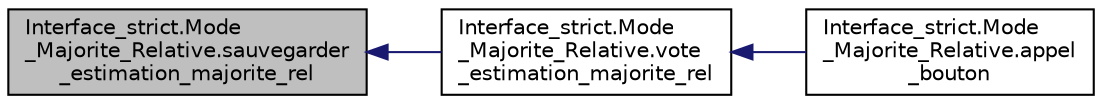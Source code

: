 digraph "Interface_strict.Mode_Majorite_Relative.sauvegarder_estimation_majorite_rel"
{
  edge [fontname="Helvetica",fontsize="10",labelfontname="Helvetica",labelfontsize="10"];
  node [fontname="Helvetica",fontsize="10",shape=record];
  rankdir="LR";
  Node22 [label="Interface_strict.Mode\l_Majorite_Relative.sauvegarder\l_estimation_majorite_rel",height=0.2,width=0.4,color="black", fillcolor="grey75", style="filled", fontcolor="black"];
  Node22 -> Node23 [dir="back",color="midnightblue",fontsize="10",style="solid",fontname="Helvetica"];
  Node23 [label="Interface_strict.Mode\l_Majorite_Relative.vote\l_estimation_majorite_rel",height=0.2,width=0.4,color="black", fillcolor="white", style="filled",URL="$class_interface__strict_1_1_mode___majorite___relative.html#a7444305330834150fd32090b99534391"];
  Node23 -> Node24 [dir="back",color="midnightblue",fontsize="10",style="solid",fontname="Helvetica"];
  Node24 [label="Interface_strict.Mode\l_Majorite_Relative.appel\l_bouton",height=0.2,width=0.4,color="black", fillcolor="white", style="filled",URL="$class_interface__strict_1_1_mode___majorite___relative.html#a08d2e07ade540ec7d8a11d3d71b7095b"];
}
